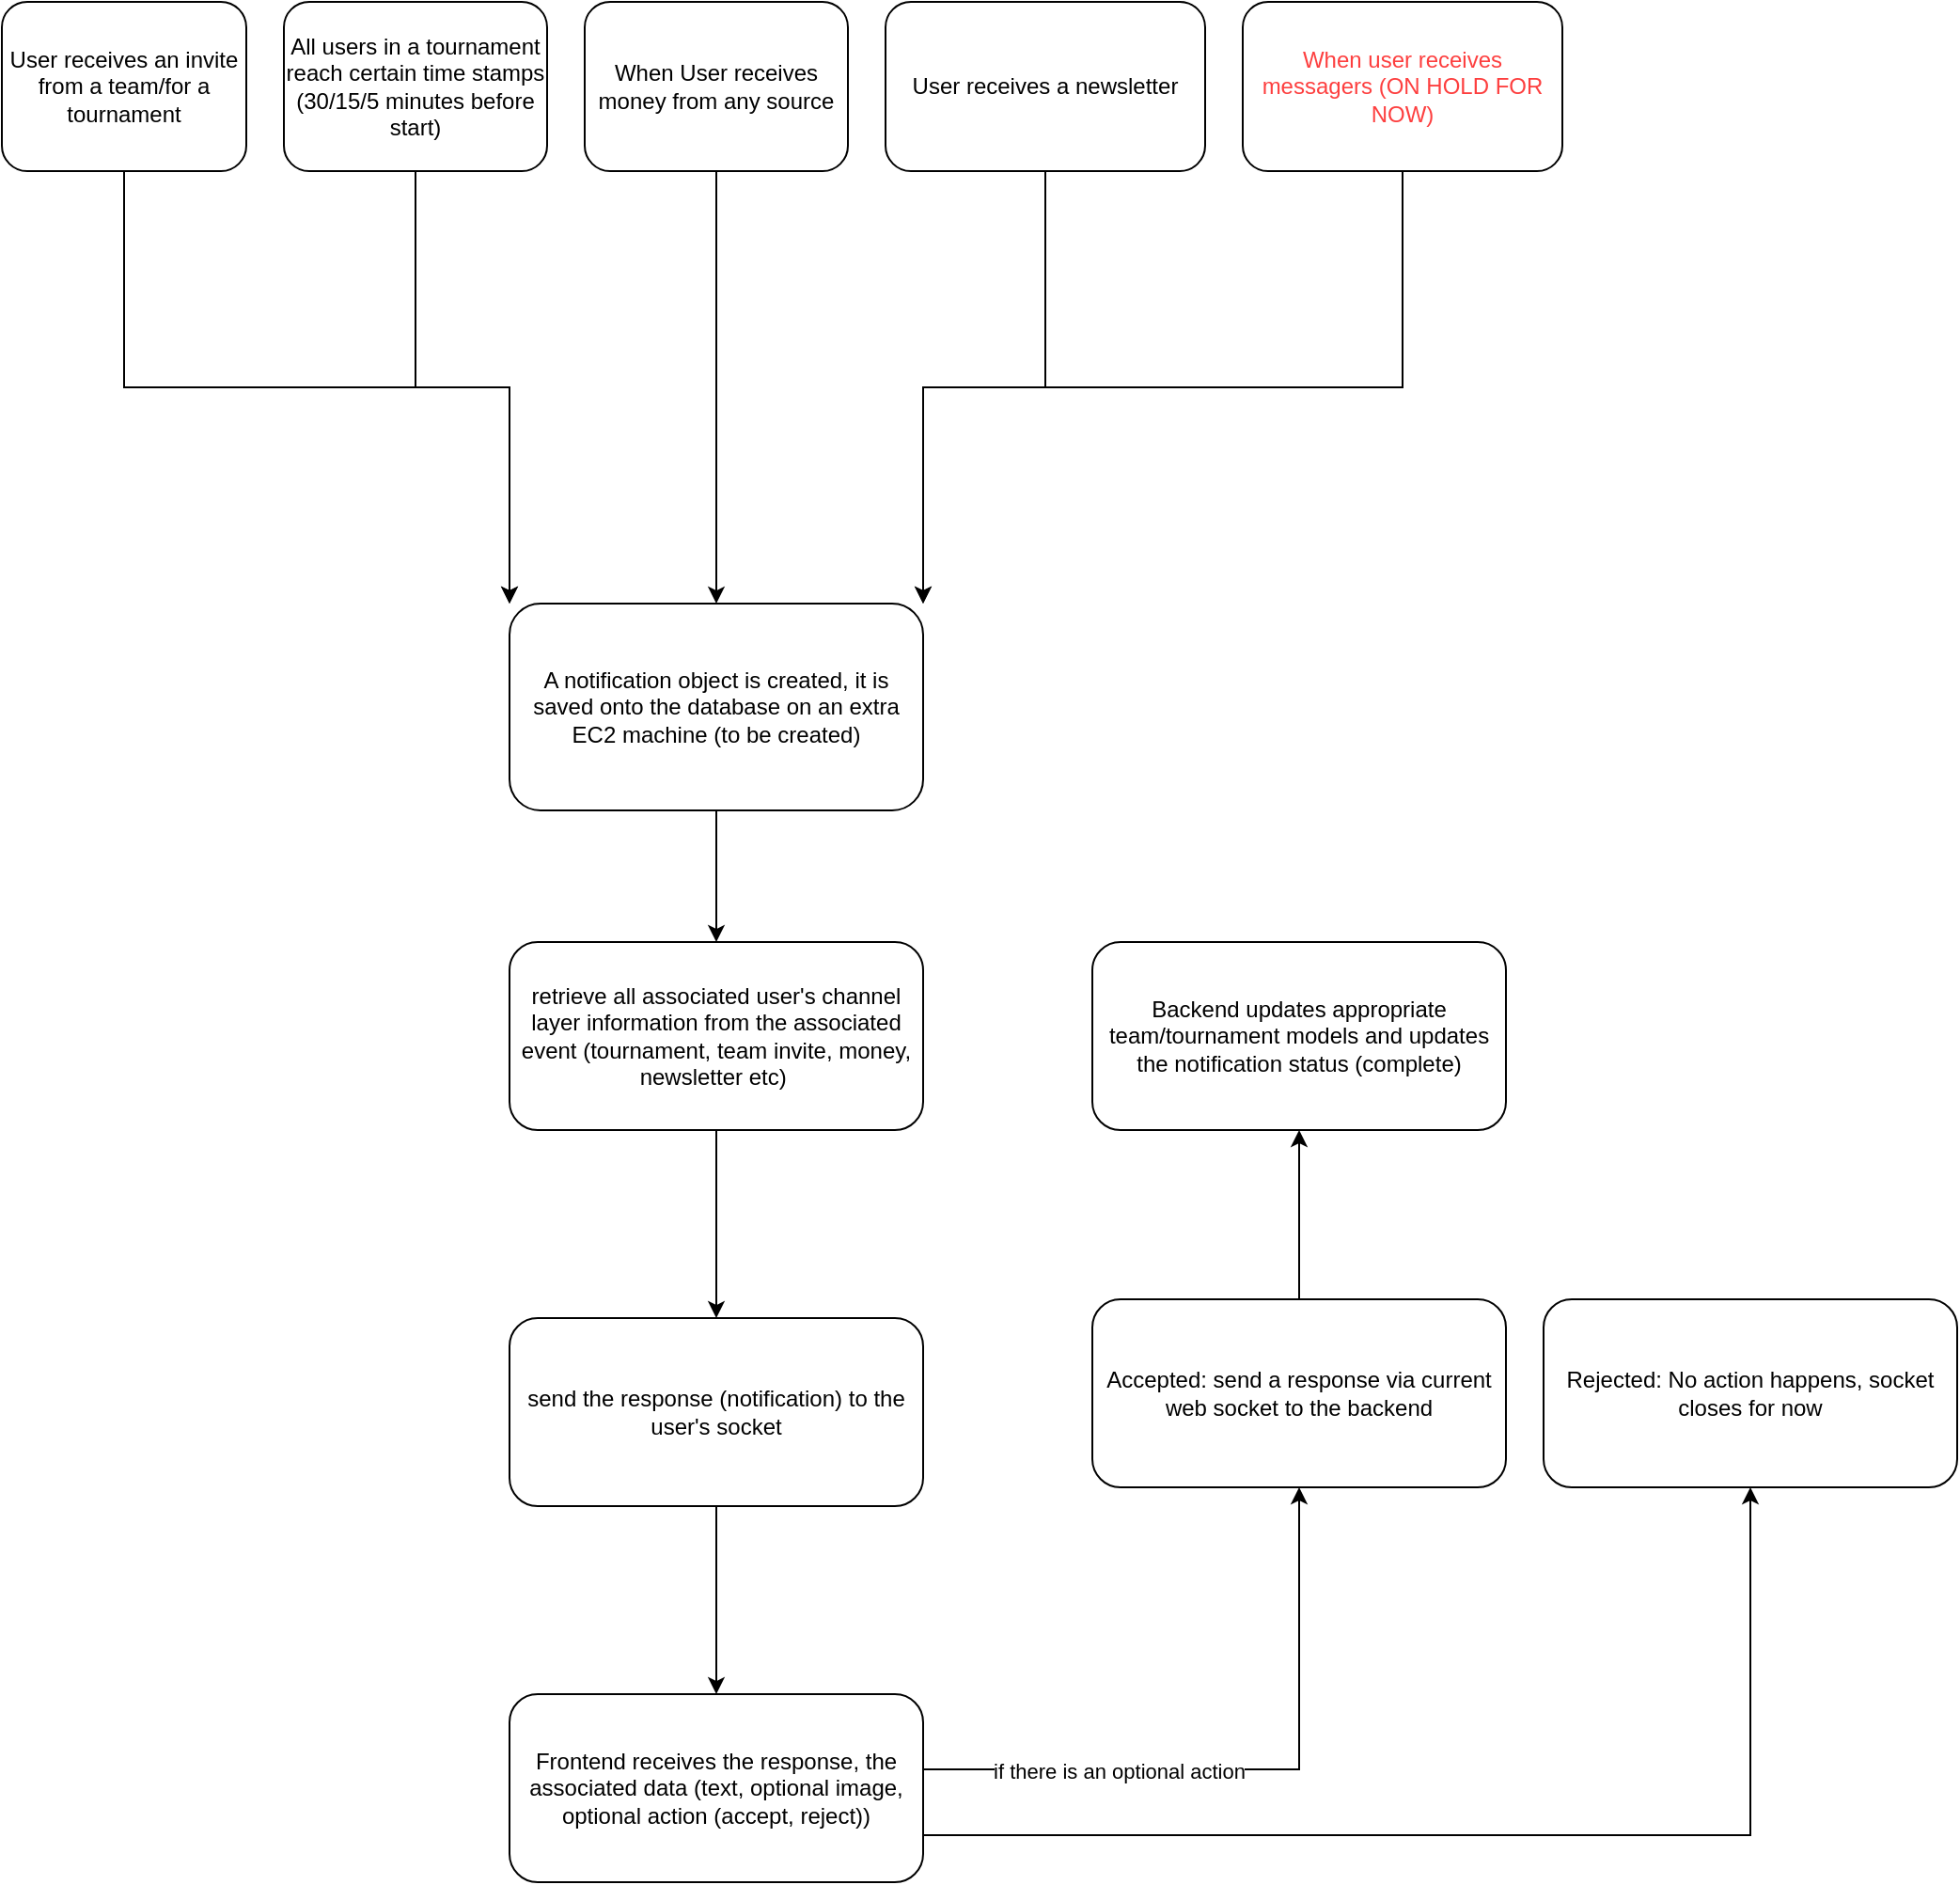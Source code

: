 <mxfile version="24.7.6">
  <diagram name="Pagina-1" id="4ucXO3BAzei0bHxYQ9FR">
    <mxGraphModel dx="1683" dy="1236" grid="1" gridSize="10" guides="1" tooltips="1" connect="1" arrows="1" fold="1" page="1" pageScale="1" pageWidth="827" pageHeight="1169" math="0" shadow="0">
      <root>
        <mxCell id="0" />
        <mxCell id="1" parent="0" />
        <mxCell id="XEZs0Gg49_r02Ji0COyd-14" style="edgeStyle=orthogonalEdgeStyle;rounded=0;orthogonalLoop=1;jettySize=auto;html=1;exitX=0.5;exitY=1;exitDx=0;exitDy=0;entryX=0.5;entryY=0;entryDx=0;entryDy=0;" edge="1" parent="1" source="XEZs0Gg49_r02Ji0COyd-1" target="XEZs0Gg49_r02Ji0COyd-9">
          <mxGeometry relative="1" as="geometry" />
        </mxCell>
        <mxCell id="XEZs0Gg49_r02Ji0COyd-1" value="When User receives money from any source" style="rounded=1;whiteSpace=wrap;html=1;" vertex="1" parent="1">
          <mxGeometry x="-120" y="70" width="140" height="90" as="geometry" />
        </mxCell>
        <mxCell id="XEZs0Gg49_r02Ji0COyd-19" style="edgeStyle=orthogonalEdgeStyle;rounded=0;orthogonalLoop=1;jettySize=auto;html=1;exitX=0.5;exitY=1;exitDx=0;exitDy=0;entryX=0.5;entryY=0;entryDx=0;entryDy=0;" edge="1" parent="1" source="XEZs0Gg49_r02Ji0COyd-2" target="XEZs0Gg49_r02Ji0COyd-3">
          <mxGeometry relative="1" as="geometry" />
        </mxCell>
        <mxCell id="XEZs0Gg49_r02Ji0COyd-2" value="retrieve all associated user&#39;s channel layer information from the associated event (tournament, team invite, money, newsletter etc)&amp;nbsp;" style="rounded=1;whiteSpace=wrap;html=1;" vertex="1" parent="1">
          <mxGeometry x="-160" y="570" width="220" height="100" as="geometry" />
        </mxCell>
        <mxCell id="XEZs0Gg49_r02Ji0COyd-22" style="edgeStyle=orthogonalEdgeStyle;rounded=0;orthogonalLoop=1;jettySize=auto;html=1;exitX=0.5;exitY=1;exitDx=0;exitDy=0;entryX=0.5;entryY=0;entryDx=0;entryDy=0;" edge="1" parent="1" source="XEZs0Gg49_r02Ji0COyd-3" target="XEZs0Gg49_r02Ji0COyd-21">
          <mxGeometry relative="1" as="geometry" />
        </mxCell>
        <mxCell id="XEZs0Gg49_r02Ji0COyd-3" value="send the response (notification) to the user&#39;s socket" style="rounded=1;whiteSpace=wrap;html=1;" vertex="1" parent="1">
          <mxGeometry x="-160" y="770" width="220" height="100" as="geometry" />
        </mxCell>
        <mxCell id="XEZs0Gg49_r02Ji0COyd-17" style="edgeStyle=orthogonalEdgeStyle;rounded=0;orthogonalLoop=1;jettySize=auto;html=1;entryX=1;entryY=0;entryDx=0;entryDy=0;" edge="1" parent="1" source="XEZs0Gg49_r02Ji0COyd-4" target="XEZs0Gg49_r02Ji0COyd-9">
          <mxGeometry relative="1" as="geometry">
            <mxPoint x="125" y="280" as="targetPoint" />
          </mxGeometry>
        </mxCell>
        <mxCell id="XEZs0Gg49_r02Ji0COyd-4" value="User receives a newsletter" style="rounded=1;whiteSpace=wrap;html=1;" vertex="1" parent="1">
          <mxGeometry x="40" y="70" width="170" height="90" as="geometry" />
        </mxCell>
        <mxCell id="XEZs0Gg49_r02Ji0COyd-11" style="edgeStyle=orthogonalEdgeStyle;rounded=0;orthogonalLoop=1;jettySize=auto;html=1;exitX=0.5;exitY=1;exitDx=0;exitDy=0;entryX=0;entryY=0;entryDx=0;entryDy=0;" edge="1" parent="1" source="XEZs0Gg49_r02Ji0COyd-5" target="XEZs0Gg49_r02Ji0COyd-9">
          <mxGeometry relative="1" as="geometry">
            <mxPoint x="-210" y="280" as="targetPoint" />
          </mxGeometry>
        </mxCell>
        <mxCell id="XEZs0Gg49_r02Ji0COyd-5" value="All users in a tournament reach certain time stamps (30/15/5 minutes before start)" style="rounded=1;whiteSpace=wrap;html=1;" vertex="1" parent="1">
          <mxGeometry x="-280" y="70" width="140" height="90" as="geometry" />
        </mxCell>
        <mxCell id="XEZs0Gg49_r02Ji0COyd-10" style="edgeStyle=orthogonalEdgeStyle;rounded=0;orthogonalLoop=1;jettySize=auto;html=1;exitX=0.5;exitY=1;exitDx=0;exitDy=0;entryX=0;entryY=0;entryDx=0;entryDy=0;" edge="1" parent="1" source="XEZs0Gg49_r02Ji0COyd-6" target="XEZs0Gg49_r02Ji0COyd-9">
          <mxGeometry relative="1" as="geometry" />
        </mxCell>
        <mxCell id="XEZs0Gg49_r02Ji0COyd-6" value="User receives an invite from a team/for a tournament" style="rounded=1;whiteSpace=wrap;html=1;" vertex="1" parent="1">
          <mxGeometry x="-430" y="70" width="130" height="90" as="geometry" />
        </mxCell>
        <mxCell id="XEZs0Gg49_r02Ji0COyd-15" style="edgeStyle=orthogonalEdgeStyle;rounded=0;orthogonalLoop=1;jettySize=auto;html=1;exitX=0.5;exitY=1;exitDx=0;exitDy=0;entryX=1;entryY=0;entryDx=0;entryDy=0;" edge="1" parent="1" source="XEZs0Gg49_r02Ji0COyd-7" target="XEZs0Gg49_r02Ji0COyd-9">
          <mxGeometry relative="1" as="geometry" />
        </mxCell>
        <mxCell id="XEZs0Gg49_r02Ji0COyd-7" value="&lt;font color=&quot;#fd3f3f&quot;&gt;When user receives messagers (ON HOLD FOR NOW)&lt;/font&gt;" style="rounded=1;whiteSpace=wrap;html=1;" vertex="1" parent="1">
          <mxGeometry x="230" y="70" width="170" height="90" as="geometry" />
        </mxCell>
        <mxCell id="XEZs0Gg49_r02Ji0COyd-18" style="edgeStyle=orthogonalEdgeStyle;rounded=0;orthogonalLoop=1;jettySize=auto;html=1;exitX=0.5;exitY=1;exitDx=0;exitDy=0;entryX=0.5;entryY=0;entryDx=0;entryDy=0;" edge="1" parent="1" source="XEZs0Gg49_r02Ji0COyd-9" target="XEZs0Gg49_r02Ji0COyd-2">
          <mxGeometry relative="1" as="geometry" />
        </mxCell>
        <mxCell id="XEZs0Gg49_r02Ji0COyd-9" value="A notification object is created, it is saved onto the database on an extra EC2 machine (to be created)" style="rounded=1;whiteSpace=wrap;html=1;" vertex="1" parent="1">
          <mxGeometry x="-160" y="390" width="220" height="110" as="geometry" />
        </mxCell>
        <mxCell id="XEZs0Gg49_r02Ji0COyd-23" value="" style="edgeStyle=orthogonalEdgeStyle;rounded=0;orthogonalLoop=1;jettySize=auto;html=1;exitX=1;exitY=0.5;exitDx=0;exitDy=0;entryX=0.5;entryY=1;entryDx=0;entryDy=0;" edge="1" parent="1" target="XEZs0Gg49_r02Ji0COyd-27">
          <mxGeometry x="-0.004" relative="1" as="geometry">
            <mxPoint x="270" y="870" as="targetPoint" />
            <mxPoint x="60" y="1010" as="sourcePoint" />
            <Array as="points">
              <mxPoint x="260" y="1010" />
            </Array>
            <mxPoint as="offset" />
          </mxGeometry>
        </mxCell>
        <mxCell id="XEZs0Gg49_r02Ji0COyd-24" value="if there is an optional action" style="edgeLabel;html=1;align=center;verticalAlign=middle;resizable=0;points=[];" vertex="1" connectable="0" parent="XEZs0Gg49_r02Ji0COyd-23">
          <mxGeometry x="-0.408" y="-1" relative="1" as="geometry">
            <mxPoint as="offset" />
          </mxGeometry>
        </mxCell>
        <mxCell id="XEZs0Gg49_r02Ji0COyd-26" style="edgeStyle=orthogonalEdgeStyle;rounded=0;orthogonalLoop=1;jettySize=auto;html=1;exitX=1;exitY=0.75;exitDx=0;exitDy=0;entryX=0.5;entryY=1;entryDx=0;entryDy=0;" edge="1" parent="1" source="XEZs0Gg49_r02Ji0COyd-21" target="XEZs0Gg49_r02Ji0COyd-25">
          <mxGeometry relative="1" as="geometry" />
        </mxCell>
        <mxCell id="XEZs0Gg49_r02Ji0COyd-21" value="Frontend receives the response, the associated data (text, optional image, optional action (accept, reject))" style="rounded=1;whiteSpace=wrap;html=1;" vertex="1" parent="1">
          <mxGeometry x="-160" y="970" width="220" height="100" as="geometry" />
        </mxCell>
        <mxCell id="XEZs0Gg49_r02Ji0COyd-25" value="&lt;div&gt;&lt;span style=&quot;background-color: initial;&quot;&gt;Rejected: No action happens, socket closes for now&lt;/span&gt;&lt;br&gt;&lt;/div&gt;" style="rounded=1;whiteSpace=wrap;html=1;" vertex="1" parent="1">
          <mxGeometry x="390" y="760" width="220" height="100" as="geometry" />
        </mxCell>
        <mxCell id="XEZs0Gg49_r02Ji0COyd-30" style="edgeStyle=orthogonalEdgeStyle;rounded=0;orthogonalLoop=1;jettySize=auto;html=1;entryX=0.5;entryY=1;entryDx=0;entryDy=0;" edge="1" parent="1" source="XEZs0Gg49_r02Ji0COyd-27" target="XEZs0Gg49_r02Ji0COyd-31">
          <mxGeometry relative="1" as="geometry">
            <mxPoint x="260" y="700" as="targetPoint" />
          </mxGeometry>
        </mxCell>
        <mxCell id="XEZs0Gg49_r02Ji0COyd-27" value="&lt;div&gt;Accepted: send a response via current web socket to the backend&lt;/div&gt;" style="rounded=1;whiteSpace=wrap;html=1;" vertex="1" parent="1">
          <mxGeometry x="150" y="760" width="220" height="100" as="geometry" />
        </mxCell>
        <mxCell id="XEZs0Gg49_r02Ji0COyd-31" value="Backend updates appropriate team/tournament models and updates the notification status (complete)" style="rounded=1;whiteSpace=wrap;html=1;" vertex="1" parent="1">
          <mxGeometry x="150" y="570" width="220" height="100" as="geometry" />
        </mxCell>
      </root>
    </mxGraphModel>
  </diagram>
</mxfile>
